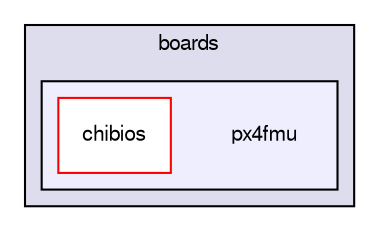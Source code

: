 digraph "sw/airborne/boards/px4fmu" {
  compound=true
  node [ fontsize="10", fontname="FreeSans"];
  edge [ labelfontsize="10", labelfontname="FreeSans"];
  subgraph clusterdir_e030268cd18297cf6282390f76bfcf7f {
    graph [ bgcolor="#ddddee", pencolor="black", label="boards" fontname="FreeSans", fontsize="10", URL="dir_e030268cd18297cf6282390f76bfcf7f.html"]
  subgraph clusterdir_a047bcdfdfeeaf1b1eee45d5b84ca8be {
    graph [ bgcolor="#eeeeff", pencolor="black", label="" URL="dir_a047bcdfdfeeaf1b1eee45d5b84ca8be.html"];
    dir_a047bcdfdfeeaf1b1eee45d5b84ca8be [shape=plaintext label="px4fmu"];
    dir_8f7644de6504f8dfc06338574588c3b1 [shape=box label="chibios" color="red" fillcolor="white" style="filled" URL="dir_8f7644de6504f8dfc06338574588c3b1.html"];
  }
  }
}
